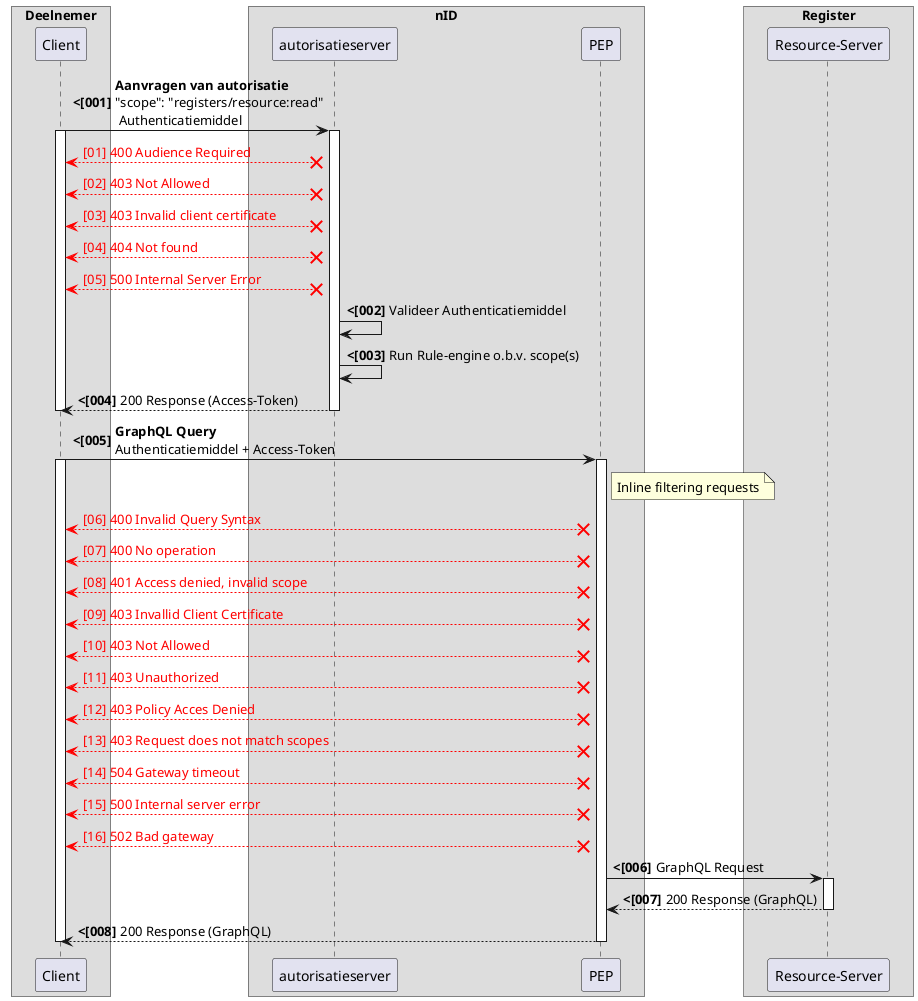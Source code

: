 @startuml rfc0014-2-foutmeldingen_overzicht
' !pragma teoz true

skinparam ParticipantPadding 20
skinparam BoxPadding 10

box "Deelnemer"
    participant "Client" as Client
end box

box "nID"
    participant "autorisatieserver" as AuthzServer
    participant "PEP" as Filter
end box

box "Register"
    participant "Resource-Server" as resourceserver
end box

autonumber "<b><[000]"

Client -> AuthzServer: **Aanvragen van autorisatie**\n"scope": "registers/resource:read"\n Authenticatiemiddel
activate Client
activate AuthzServer
autonumber stop

Client <-[#red]-X AuthzServer:<color:red>[01] 400 Audience Required
Client <-[#red]-X AuthzServer:<color:red>[02] 403 Not Allowed
Client <-[#red]-X AuthzServer:<color:red>[03] 403 Invalid client certificate
Client <-[#red]-X AuthzServer:<color:red>[04] 404 Not found
Client <-[#red]-X AuthzServer:<color:red>[05] 500 Internal Server Error
autonumber resume


AuthzServer -> AuthzServer: Valideer Authenticatiemiddel
AuthzServer -> AuthzServer: Run Rule-engine o.b.v. scope(s)
AuthzServer --> Client --: 200 Response (Access-Token)
deactivate AuthzServer
deactivate Client

Client -> Filter: **GraphQL Query**\nAuthenticatiemiddel + Access-Token
activate Client
activate Filter
note right of Filter: Inline filtering requests

autonumber stop
    Client <-[#red]-X Filter: <color:red>[06] 400 Invalid Query Syntax
    Client <-[#red]-X Filter: <color:red>[07] 400 No operation
    Client <-[#red]-X Filter: <color:red>[08] 401 Access denied, invalid scope
    Client <-[#red]-X Filter: <color:red>[09] 403 Invallid Client Certificate
    Client <-[#red]-X Filter: <color:red>[10] 403 Not Allowed
    Client <-[#red]-X Filter: <color:red>[11] 403 Unauthorized
    Client <-[#red]-X Filter: <color:red>[12] 403 Policy Acces Denied
    Client <-[#red]-X Filter: <color:red>[13] 403 Request does not match scopes
    Client <-[#red]-X Filter: <color:red>[14] 504 Gateway timeout
    Client <-[#red]-X Filter: <color:red>[15] 500 Internal server error
    Client <-[#red]-X Filter: <color:red>[16] 502 Bad gateway

autonumber resume

Filter -> resourceserver: GraphQL Request
activate resourceserver
resourceserver --> Filter: 200 Response (GraphQL)
deactivate resourceserver

Filter --> Client: 200 Response (GraphQL)
deactivate Filter
deactivate Client

@enduml